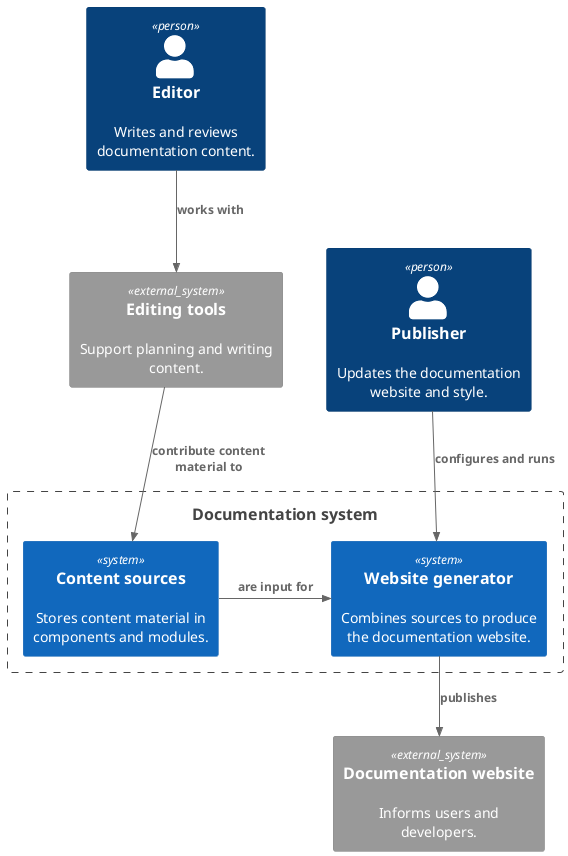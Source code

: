   @startuml
!include <C4/C4_Container>

Person(editor, "Editor", "Writes and reviews documentation content.")
Person(publisher, "Publisher", "Updates the documentation website and style.")

Boundary(doc_sys, "Documentation system") {
  System(sources, "Content sources", "Stores content material in components and modules.")
  System(sitegen, "Website generator", "Combines sources to produce the documentation website.")
  Rel_R(sources, sitegen, "are input for")
}

System_Ext(tools, "Editing tools", "Support planning and writing content.")
System_Ext(site, "Documentation website", "Informs users and developers.")

Rel(editor, tools, "works with")
Rel(tools, sources, "contribute content material to")
Rel(publisher, sitegen, "configures and runs")
Rel(sitegen, site, "publishes")

Lay_L(publisher, tools)
@enduml
